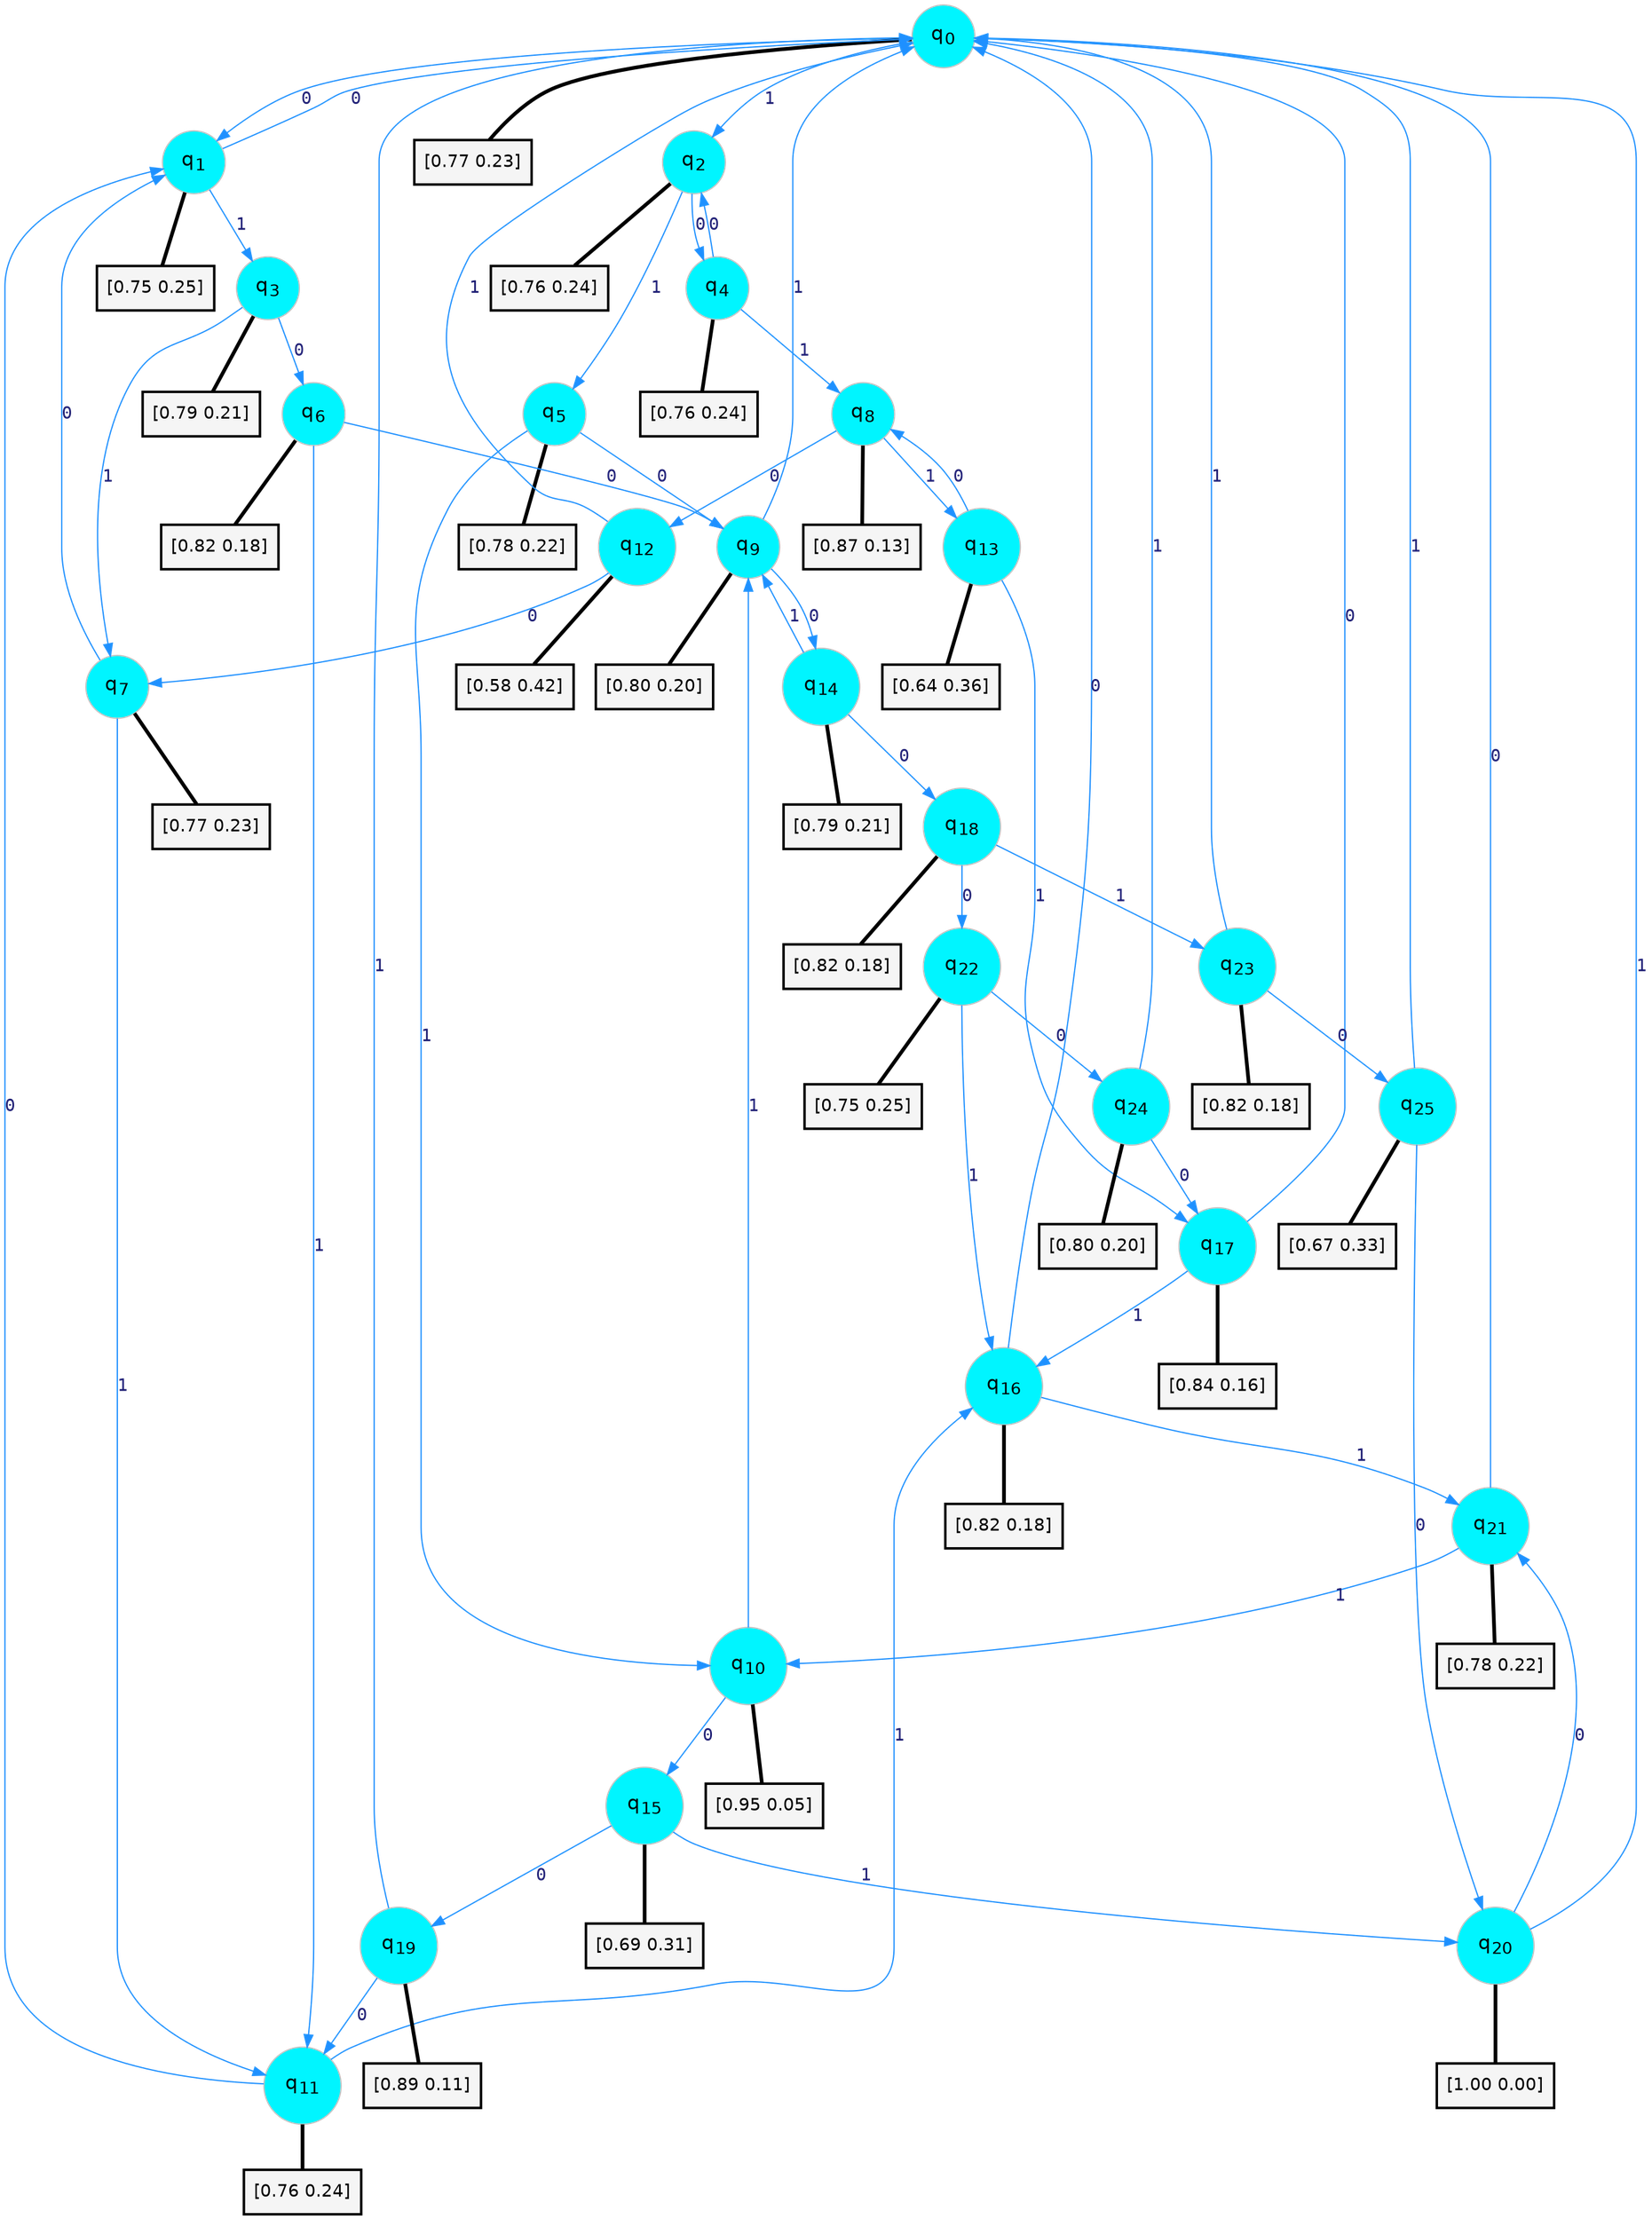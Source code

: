 digraph G {
graph [
bgcolor=transparent, dpi=300, rankdir=TD, size="40,25"];
node [
color=gray, fillcolor=turquoise1, fontcolor=black, fontname=Helvetica, fontsize=16, fontweight=bold, shape=circle, style=filled];
edge [
arrowsize=1, color=dodgerblue1, fontcolor=midnightblue, fontname=courier, fontweight=bold, penwidth=1, style=solid, weight=20];
0[label=<q<SUB>0</SUB>>];
1[label=<q<SUB>1</SUB>>];
2[label=<q<SUB>2</SUB>>];
3[label=<q<SUB>3</SUB>>];
4[label=<q<SUB>4</SUB>>];
5[label=<q<SUB>5</SUB>>];
6[label=<q<SUB>6</SUB>>];
7[label=<q<SUB>7</SUB>>];
8[label=<q<SUB>8</SUB>>];
9[label=<q<SUB>9</SUB>>];
10[label=<q<SUB>10</SUB>>];
11[label=<q<SUB>11</SUB>>];
12[label=<q<SUB>12</SUB>>];
13[label=<q<SUB>13</SUB>>];
14[label=<q<SUB>14</SUB>>];
15[label=<q<SUB>15</SUB>>];
16[label=<q<SUB>16</SUB>>];
17[label=<q<SUB>17</SUB>>];
18[label=<q<SUB>18</SUB>>];
19[label=<q<SUB>19</SUB>>];
20[label=<q<SUB>20</SUB>>];
21[label=<q<SUB>21</SUB>>];
22[label=<q<SUB>22</SUB>>];
23[label=<q<SUB>23</SUB>>];
24[label=<q<SUB>24</SUB>>];
25[label=<q<SUB>25</SUB>>];
26[label="[0.77 0.23]", shape=box,fontcolor=black, fontname=Helvetica, fontsize=14, penwidth=2, fillcolor=whitesmoke,color=black];
27[label="[0.75 0.25]", shape=box,fontcolor=black, fontname=Helvetica, fontsize=14, penwidth=2, fillcolor=whitesmoke,color=black];
28[label="[0.76 0.24]", shape=box,fontcolor=black, fontname=Helvetica, fontsize=14, penwidth=2, fillcolor=whitesmoke,color=black];
29[label="[0.79 0.21]", shape=box,fontcolor=black, fontname=Helvetica, fontsize=14, penwidth=2, fillcolor=whitesmoke,color=black];
30[label="[0.76 0.24]", shape=box,fontcolor=black, fontname=Helvetica, fontsize=14, penwidth=2, fillcolor=whitesmoke,color=black];
31[label="[0.78 0.22]", shape=box,fontcolor=black, fontname=Helvetica, fontsize=14, penwidth=2, fillcolor=whitesmoke,color=black];
32[label="[0.82 0.18]", shape=box,fontcolor=black, fontname=Helvetica, fontsize=14, penwidth=2, fillcolor=whitesmoke,color=black];
33[label="[0.77 0.23]", shape=box,fontcolor=black, fontname=Helvetica, fontsize=14, penwidth=2, fillcolor=whitesmoke,color=black];
34[label="[0.87 0.13]", shape=box,fontcolor=black, fontname=Helvetica, fontsize=14, penwidth=2, fillcolor=whitesmoke,color=black];
35[label="[0.80 0.20]", shape=box,fontcolor=black, fontname=Helvetica, fontsize=14, penwidth=2, fillcolor=whitesmoke,color=black];
36[label="[0.95 0.05]", shape=box,fontcolor=black, fontname=Helvetica, fontsize=14, penwidth=2, fillcolor=whitesmoke,color=black];
37[label="[0.76 0.24]", shape=box,fontcolor=black, fontname=Helvetica, fontsize=14, penwidth=2, fillcolor=whitesmoke,color=black];
38[label="[0.58 0.42]", shape=box,fontcolor=black, fontname=Helvetica, fontsize=14, penwidth=2, fillcolor=whitesmoke,color=black];
39[label="[0.64 0.36]", shape=box,fontcolor=black, fontname=Helvetica, fontsize=14, penwidth=2, fillcolor=whitesmoke,color=black];
40[label="[0.79 0.21]", shape=box,fontcolor=black, fontname=Helvetica, fontsize=14, penwidth=2, fillcolor=whitesmoke,color=black];
41[label="[0.69 0.31]", shape=box,fontcolor=black, fontname=Helvetica, fontsize=14, penwidth=2, fillcolor=whitesmoke,color=black];
42[label="[0.82 0.18]", shape=box,fontcolor=black, fontname=Helvetica, fontsize=14, penwidth=2, fillcolor=whitesmoke,color=black];
43[label="[0.84 0.16]", shape=box,fontcolor=black, fontname=Helvetica, fontsize=14, penwidth=2, fillcolor=whitesmoke,color=black];
44[label="[0.82 0.18]", shape=box,fontcolor=black, fontname=Helvetica, fontsize=14, penwidth=2, fillcolor=whitesmoke,color=black];
45[label="[0.89 0.11]", shape=box,fontcolor=black, fontname=Helvetica, fontsize=14, penwidth=2, fillcolor=whitesmoke,color=black];
46[label="[1.00 0.00]", shape=box,fontcolor=black, fontname=Helvetica, fontsize=14, penwidth=2, fillcolor=whitesmoke,color=black];
47[label="[0.78 0.22]", shape=box,fontcolor=black, fontname=Helvetica, fontsize=14, penwidth=2, fillcolor=whitesmoke,color=black];
48[label="[0.75 0.25]", shape=box,fontcolor=black, fontname=Helvetica, fontsize=14, penwidth=2, fillcolor=whitesmoke,color=black];
49[label="[0.82 0.18]", shape=box,fontcolor=black, fontname=Helvetica, fontsize=14, penwidth=2, fillcolor=whitesmoke,color=black];
50[label="[0.80 0.20]", shape=box,fontcolor=black, fontname=Helvetica, fontsize=14, penwidth=2, fillcolor=whitesmoke,color=black];
51[label="[0.67 0.33]", shape=box,fontcolor=black, fontname=Helvetica, fontsize=14, penwidth=2, fillcolor=whitesmoke,color=black];
0->1 [label=0];
0->2 [label=1];
0->26 [arrowhead=none, penwidth=3,color=black];
1->0 [label=0];
1->3 [label=1];
1->27 [arrowhead=none, penwidth=3,color=black];
2->4 [label=0];
2->5 [label=1];
2->28 [arrowhead=none, penwidth=3,color=black];
3->6 [label=0];
3->7 [label=1];
3->29 [arrowhead=none, penwidth=3,color=black];
4->2 [label=0];
4->8 [label=1];
4->30 [arrowhead=none, penwidth=3,color=black];
5->9 [label=0];
5->10 [label=1];
5->31 [arrowhead=none, penwidth=3,color=black];
6->9 [label=0];
6->11 [label=1];
6->32 [arrowhead=none, penwidth=3,color=black];
7->1 [label=0];
7->11 [label=1];
7->33 [arrowhead=none, penwidth=3,color=black];
8->12 [label=0];
8->13 [label=1];
8->34 [arrowhead=none, penwidth=3,color=black];
9->14 [label=0];
9->0 [label=1];
9->35 [arrowhead=none, penwidth=3,color=black];
10->15 [label=0];
10->9 [label=1];
10->36 [arrowhead=none, penwidth=3,color=black];
11->1 [label=0];
11->16 [label=1];
11->37 [arrowhead=none, penwidth=3,color=black];
12->7 [label=0];
12->0 [label=1];
12->38 [arrowhead=none, penwidth=3,color=black];
13->8 [label=0];
13->17 [label=1];
13->39 [arrowhead=none, penwidth=3,color=black];
14->18 [label=0];
14->9 [label=1];
14->40 [arrowhead=none, penwidth=3,color=black];
15->19 [label=0];
15->20 [label=1];
15->41 [arrowhead=none, penwidth=3,color=black];
16->0 [label=0];
16->21 [label=1];
16->42 [arrowhead=none, penwidth=3,color=black];
17->0 [label=0];
17->16 [label=1];
17->43 [arrowhead=none, penwidth=3,color=black];
18->22 [label=0];
18->23 [label=1];
18->44 [arrowhead=none, penwidth=3,color=black];
19->11 [label=0];
19->0 [label=1];
19->45 [arrowhead=none, penwidth=3,color=black];
20->21 [label=0];
20->0 [label=1];
20->46 [arrowhead=none, penwidth=3,color=black];
21->0 [label=0];
21->10 [label=1];
21->47 [arrowhead=none, penwidth=3,color=black];
22->24 [label=0];
22->16 [label=1];
22->48 [arrowhead=none, penwidth=3,color=black];
23->25 [label=0];
23->0 [label=1];
23->49 [arrowhead=none, penwidth=3,color=black];
24->17 [label=0];
24->0 [label=1];
24->50 [arrowhead=none, penwidth=3,color=black];
25->20 [label=0];
25->0 [label=1];
25->51 [arrowhead=none, penwidth=3,color=black];
}
